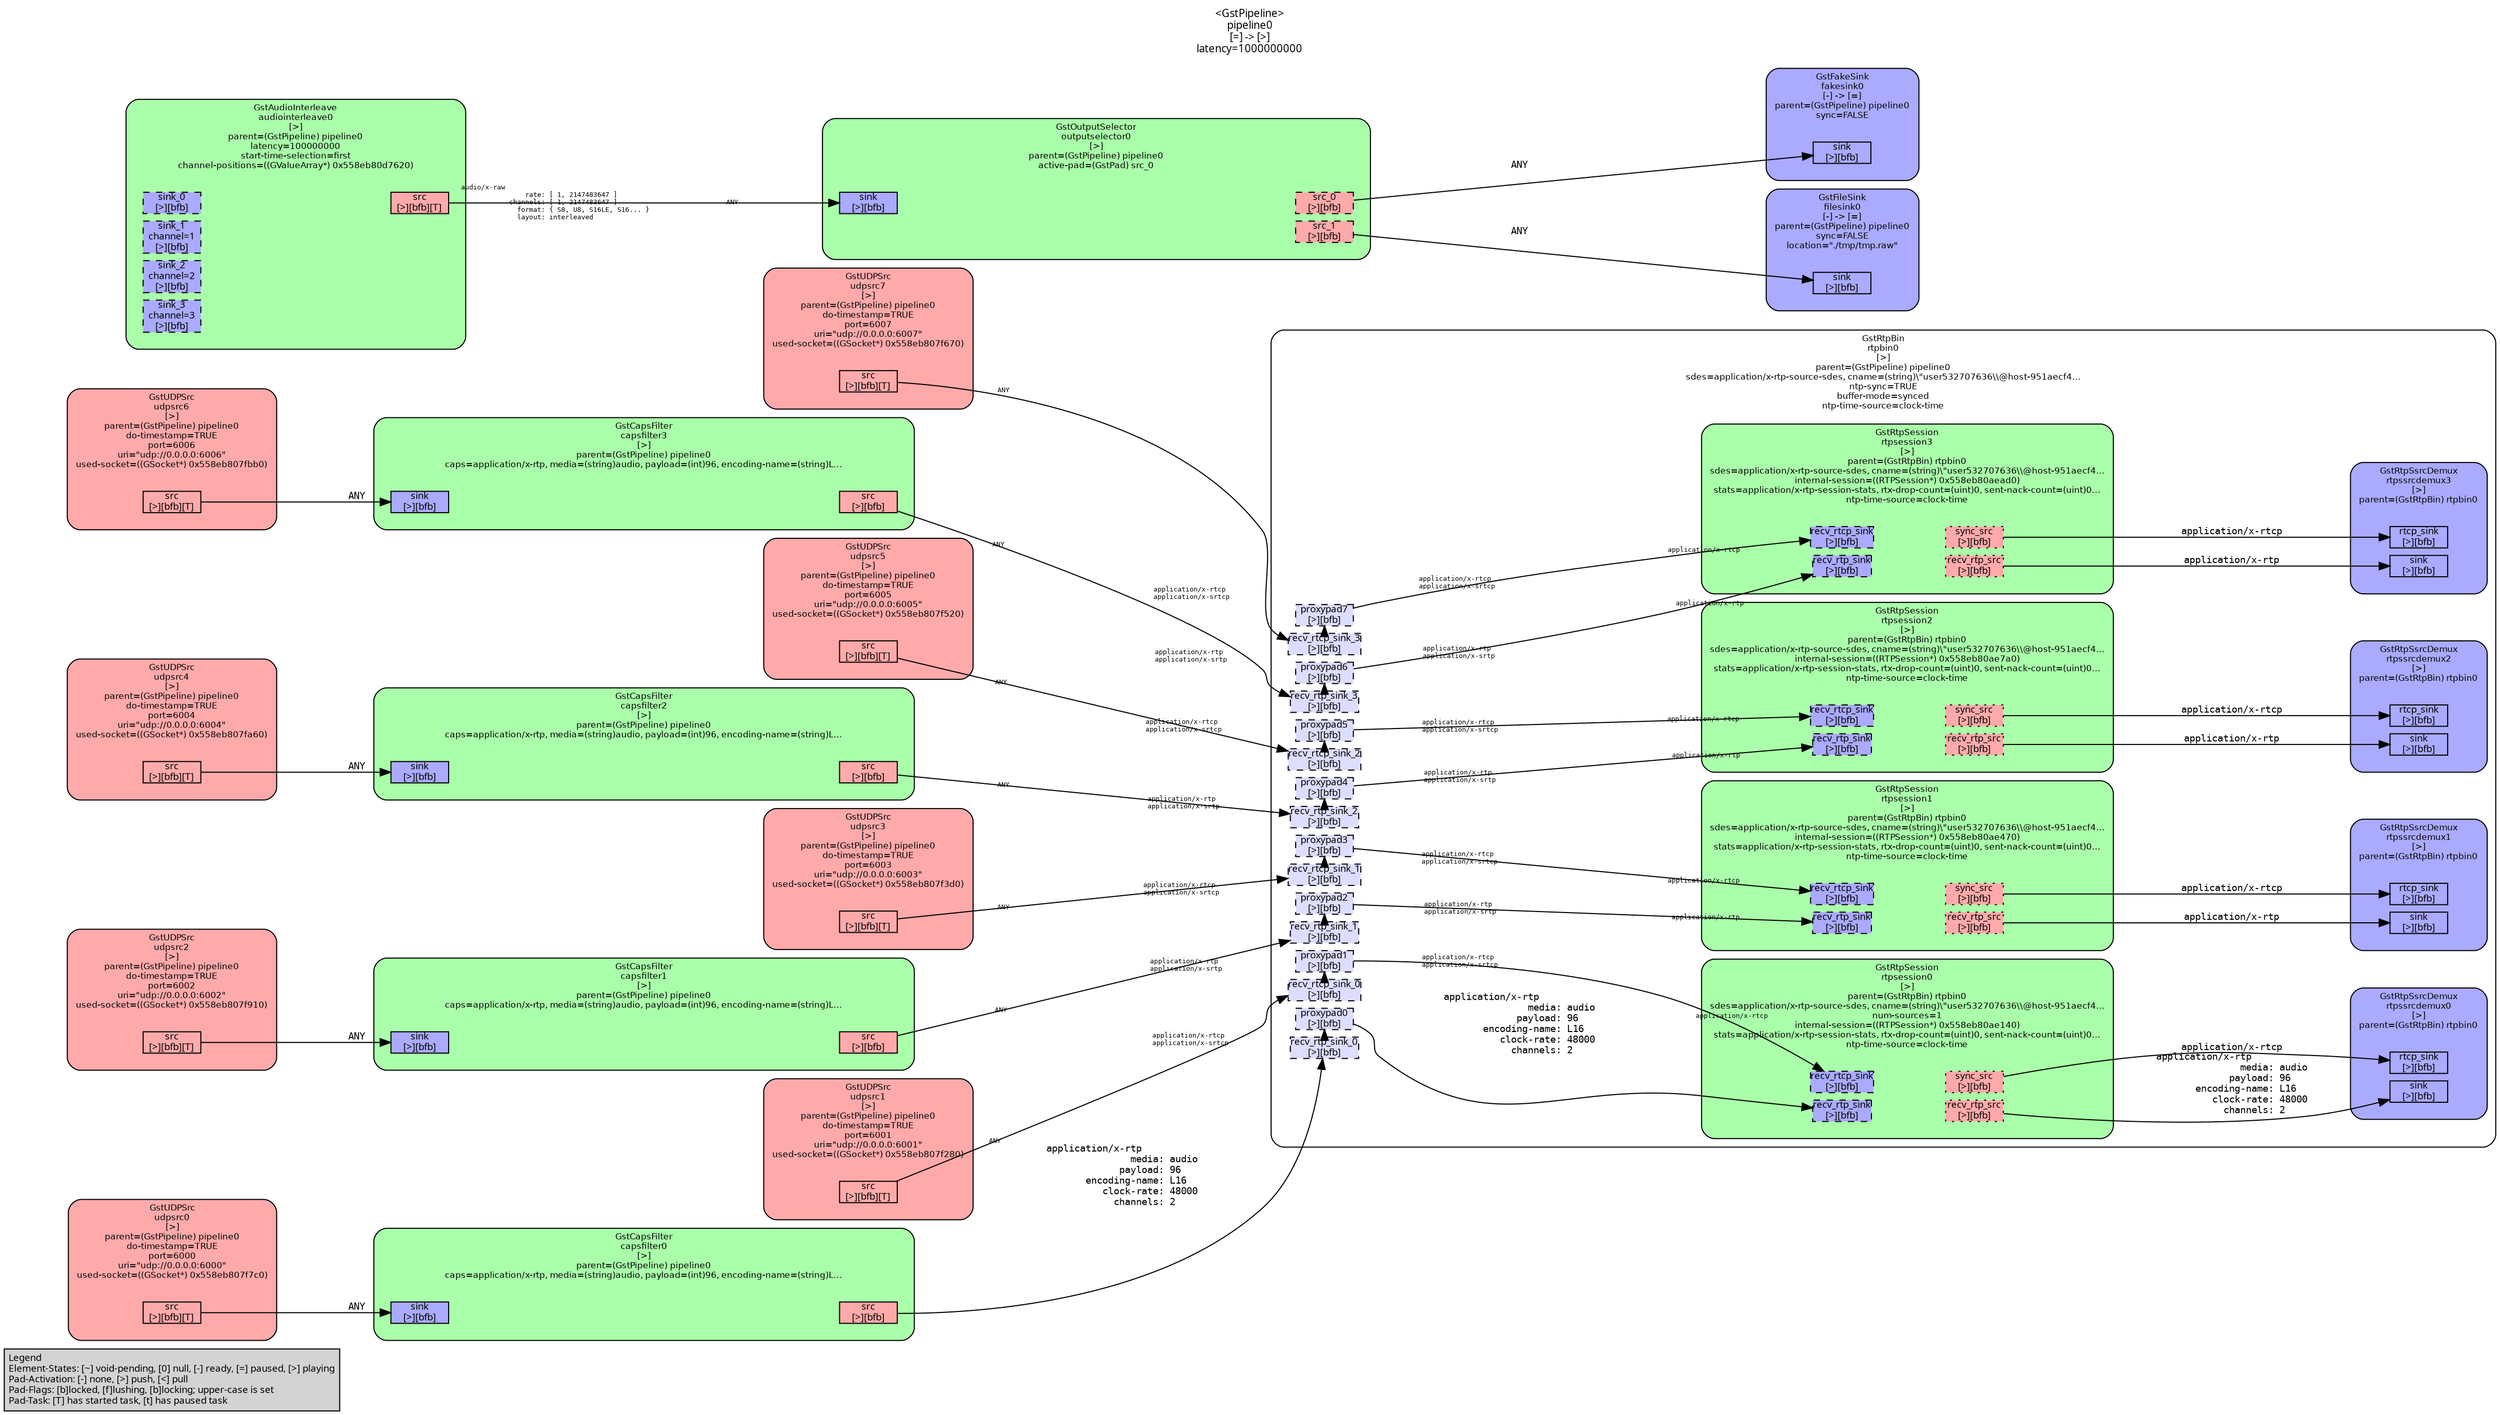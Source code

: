 digraph pipeline {
  rankdir=LR;
  fontname="sans";
  fontsize="10";
  labelloc=t;
  nodesep=.1;
  ranksep=.2;
  label="<GstPipeline>\npipeline0\n[=] -> [>]\nlatency=1000000000";
  node [style="filled,rounded", shape=box, fontsize="9", fontname="sans", margin="0.0,0.0"];
  edge [labelfontsize="6", fontsize="9", fontname="monospace"];
  
  legend [
    pos="0,0!",
    margin="0.05,0.05",
    style="filled",
    label="Legend\lElement-States: [~] void-pending, [0] null, [-] ready, [=] paused, [>] playing\lPad-Activation: [-] none, [>] push, [<] pull\lPad-Flags: [b]locked, [f]lushing, [b]locking; upper-case is set\lPad-Task: [T] has started task, [t] has paused task\l",
  ];
  subgraph cluster_udpsrc7_0x558eb80c5de0 {
    fontname="Bitstream Vera Sans";
    fontsize="8";
    style="filled,rounded";
    color=black;
    label="GstUDPSrc\nudpsrc7\n[>]\nparent=(GstPipeline) pipeline0\ndo-timestamp=TRUE\nport=6007\nuri=\"udp://0.0.0.0:6007\"\nused-socket=((GSocket*) 0x558eb807f670)";
    subgraph cluster_udpsrc7_0x558eb80c5de0_src {
      label="";
      style="invis";
      udpsrc7_0x558eb80c5de0_src_0x558eb80c1b70 [color=black, fillcolor="#ffaaaa", label="src\n[>][bfb][T]", height="0.2", style="filled,solid"];
    }

    fillcolor="#ffaaaa";
  }

  udpsrc7_0x558eb80c5de0_src_0x558eb80c1b70 -> rtpbin0_0x558eb80920f0_recv_rtcp_sink_3_0x558eb80b7160 [labeldistance="10", labelangle="0", label="                                                  ", taillabel="ANY", headlabel="application/x-rtcp\lapplication/x-srtcp\l"]
  subgraph cluster_udpsrc6_0x558eb80c56f0 {
    fontname="Bitstream Vera Sans";
    fontsize="8";
    style="filled,rounded";
    color=black;
    label="GstUDPSrc\nudpsrc6\n[>]\nparent=(GstPipeline) pipeline0\ndo-timestamp=TRUE\nport=6006\nuri=\"udp://0.0.0.0:6006\"\nused-socket=((GSocket*) 0x558eb807fbb0)";
    subgraph cluster_udpsrc6_0x558eb80c56f0_src {
      label="";
      style="invis";
      udpsrc6_0x558eb80c56f0_src_0x558eb80c1930 [color=black, fillcolor="#ffaaaa", label="src\n[>][bfb][T]", height="0.2", style="filled,solid"];
    }

    fillcolor="#ffaaaa";
  }

  udpsrc6_0x558eb80c56f0_src_0x558eb80c1930 -> capsfilter3_0x558eb80a0bc0_sink_0x558eb80c14b0 [label="ANY"]
  subgraph cluster_capsfilter3_0x558eb80a0bc0 {
    fontname="Bitstream Vera Sans";
    fontsize="8";
    style="filled,rounded";
    color=black;
    label="GstCapsFilter\ncapsfilter3\n[>]\nparent=(GstPipeline) pipeline0\ncaps=application/x-rtp, media=(string)audio, payload=(int)96, encoding-name=(string)L…";
    subgraph cluster_capsfilter3_0x558eb80a0bc0_sink {
      label="";
      style="invis";
      capsfilter3_0x558eb80a0bc0_sink_0x558eb80c14b0 [color=black, fillcolor="#aaaaff", label="sink\n[>][bfb]", height="0.2", style="filled,solid"];
    }

    subgraph cluster_capsfilter3_0x558eb80a0bc0_src {
      label="";
      style="invis";
      capsfilter3_0x558eb80a0bc0_src_0x558eb80c16f0 [color=black, fillcolor="#ffaaaa", label="src\n[>][bfb]", height="0.2", style="filled,solid"];
    }

    capsfilter3_0x558eb80a0bc0_sink_0x558eb80c14b0 -> capsfilter3_0x558eb80a0bc0_src_0x558eb80c16f0 [style="invis"];
    fillcolor="#aaffaa";
  }

  capsfilter3_0x558eb80a0bc0_src_0x558eb80c16f0 -> rtpbin0_0x558eb80920f0_recv_rtp_sink_3_0x558eb80b6ef0 [labeldistance="10", labelangle="0", label="                                                  ", taillabel="ANY", headlabel="application/x-rtp\lapplication/x-srtp\l"]
  subgraph cluster_udpsrc5_0x558eb80bfa00 {
    fontname="Bitstream Vera Sans";
    fontsize="8";
    style="filled,rounded";
    color=black;
    label="GstUDPSrc\nudpsrc5\n[>]\nparent=(GstPipeline) pipeline0\ndo-timestamp=TRUE\nport=6005\nuri=\"udp://0.0.0.0:6005\"\nused-socket=((GSocket*) 0x558eb807f520)";
    subgraph cluster_udpsrc5_0x558eb80bfa00_src {
      label="";
      style="invis";
      udpsrc5_0x558eb80bfa00_src_0x558eb80c04f0 [color=black, fillcolor="#ffaaaa", label="src\n[>][bfb][T]", height="0.2", style="filled,solid"];
    }

    fillcolor="#ffaaaa";
  }

  udpsrc5_0x558eb80bfa00_src_0x558eb80c04f0 -> rtpbin0_0x558eb80920f0_recv_rtcp_sink_2_0x558eb80b6c80 [labeldistance="10", labelangle="0", label="                                                  ", taillabel="ANY", headlabel="application/x-rtcp\lapplication/x-srtcp\l"]
  subgraph cluster_udpsrc4_0x558eb80bf2d0 {
    fontname="Bitstream Vera Sans";
    fontsize="8";
    style="filled,rounded";
    color=black;
    label="GstUDPSrc\nudpsrc4\n[>]\nparent=(GstPipeline) pipeline0\ndo-timestamp=TRUE\nport=6004\nuri=\"udp://0.0.0.0:6004\"\nused-socket=((GSocket*) 0x558eb807fa60)";
    subgraph cluster_udpsrc4_0x558eb80bf2d0_src {
      label="";
      style="invis";
      udpsrc4_0x558eb80bf2d0_src_0x558eb80c02b0 [color=black, fillcolor="#ffaaaa", label="src\n[>][bfb][T]", height="0.2", style="filled,solid"];
    }

    fillcolor="#ffaaaa";
  }

  udpsrc4_0x558eb80bf2d0_src_0x558eb80c02b0 -> capsfilter2_0x558eb80a0880_sink_0x558eb80b3d80 [label="ANY"]
  subgraph cluster_capsfilter2_0x558eb80a0880 {
    fontname="Bitstream Vera Sans";
    fontsize="8";
    style="filled,rounded";
    color=black;
    label="GstCapsFilter\ncapsfilter2\n[>]\nparent=(GstPipeline) pipeline0\ncaps=application/x-rtp, media=(string)audio, payload=(int)96, encoding-name=(string)L…";
    subgraph cluster_capsfilter2_0x558eb80a0880_sink {
      label="";
      style="invis";
      capsfilter2_0x558eb80a0880_sink_0x558eb80b3d80 [color=black, fillcolor="#aaaaff", label="sink\n[>][bfb]", height="0.2", style="filled,solid"];
    }

    subgraph cluster_capsfilter2_0x558eb80a0880_src {
      label="";
      style="invis";
      capsfilter2_0x558eb80a0880_src_0x558eb80c0070 [color=black, fillcolor="#ffaaaa", label="src\n[>][bfb]", height="0.2", style="filled,solid"];
    }

    capsfilter2_0x558eb80a0880_sink_0x558eb80b3d80 -> capsfilter2_0x558eb80a0880_src_0x558eb80c0070 [style="invis"];
    fillcolor="#aaffaa";
  }

  capsfilter2_0x558eb80a0880_src_0x558eb80c0070 -> rtpbin0_0x558eb80920f0_recv_rtp_sink_2_0x558eb80b6a10 [labeldistance="10", labelangle="0", label="                                                  ", taillabel="ANY", headlabel="application/x-rtp\lapplication/x-srtp\l"]
  subgraph cluster_udpsrc3_0x558eb80ba190 {
    fontname="Bitstream Vera Sans";
    fontsize="8";
    style="filled,rounded";
    color=black;
    label="GstUDPSrc\nudpsrc3\n[>]\nparent=(GstPipeline) pipeline0\ndo-timestamp=TRUE\nport=6003\nuri=\"udp://0.0.0.0:6003\"\nused-socket=((GSocket*) 0x558eb807f3d0)";
    subgraph cluster_udpsrc3_0x558eb80ba190_src {
      label="";
      style="invis";
      udpsrc3_0x558eb80ba190_src_0x558eb80b2dc0 [color=black, fillcolor="#ffaaaa", label="src\n[>][bfb][T]", height="0.2", style="filled,solid"];
    }

    fillcolor="#ffaaaa";
  }

  udpsrc3_0x558eb80ba190_src_0x558eb80b2dc0 -> rtpbin0_0x558eb80920f0_recv_rtcp_sink_1_0x558eb80b67a0 [labeldistance="10", labelangle="0", label="                                                  ", taillabel="ANY", headlabel="application/x-rtcp\lapplication/x-srtcp\l"]
  subgraph cluster_udpsrc2_0x558eb80b9aa0 {
    fontname="Bitstream Vera Sans";
    fontsize="8";
    style="filled,rounded";
    color=black;
    label="GstUDPSrc\nudpsrc2\n[>]\nparent=(GstPipeline) pipeline0\ndo-timestamp=TRUE\nport=6002\nuri=\"udp://0.0.0.0:6002\"\nused-socket=((GSocket*) 0x558eb807f910)";
    subgraph cluster_udpsrc2_0x558eb80b9aa0_src {
      label="";
      style="invis";
      udpsrc2_0x558eb80b9aa0_src_0x558eb80b2b80 [color=black, fillcolor="#ffaaaa", label="src\n[>][bfb][T]", height="0.2", style="filled,solid"];
    }

    fillcolor="#ffaaaa";
  }

  udpsrc2_0x558eb80b9aa0_src_0x558eb80b2b80 -> capsfilter1_0x558eb80a0540_sink_0x558eb80b2700 [label="ANY"]
  subgraph cluster_capsfilter1_0x558eb80a0540 {
    fontname="Bitstream Vera Sans";
    fontsize="8";
    style="filled,rounded";
    color=black;
    label="GstCapsFilter\ncapsfilter1\n[>]\nparent=(GstPipeline) pipeline0\ncaps=application/x-rtp, media=(string)audio, payload=(int)96, encoding-name=(string)L…";
    subgraph cluster_capsfilter1_0x558eb80a0540_sink {
      label="";
      style="invis";
      capsfilter1_0x558eb80a0540_sink_0x558eb80b2700 [color=black, fillcolor="#aaaaff", label="sink\n[>][bfb]", height="0.2", style="filled,solid"];
    }

    subgraph cluster_capsfilter1_0x558eb80a0540_src {
      label="";
      style="invis";
      capsfilter1_0x558eb80a0540_src_0x558eb80b2940 [color=black, fillcolor="#ffaaaa", label="src\n[>][bfb]", height="0.2", style="filled,solid"];
    }

    capsfilter1_0x558eb80a0540_sink_0x558eb80b2700 -> capsfilter1_0x558eb80a0540_src_0x558eb80b2940 [style="invis"];
    fillcolor="#aaffaa";
  }

  capsfilter1_0x558eb80a0540_src_0x558eb80b2940 -> rtpbin0_0x558eb80920f0_recv_rtp_sink_1_0x558eb80b6530 [labeldistance="10", labelangle="0", label="                                                  ", taillabel="ANY", headlabel="application/x-rtp\lapplication/x-srtp\l"]
  subgraph cluster_udpsrc1_0x558eb80a4e20 {
    fontname="Bitstream Vera Sans";
    fontsize="8";
    style="filled,rounded";
    color=black;
    label="GstUDPSrc\nudpsrc1\n[>]\nparent=(GstPipeline) pipeline0\ndo-timestamp=TRUE\nport=6001\nuri=\"udp://0.0.0.0:6001\"\nused-socket=((GSocket*) 0x558eb807f280)";
    subgraph cluster_udpsrc1_0x558eb80a4e20_src {
      label="";
      style="invis";
      udpsrc1_0x558eb80a4e20_src_0x558eb807b6d0 [color=black, fillcolor="#ffaaaa", label="src\n[>][bfb][T]", height="0.2", style="filled,solid"];
    }

    fillcolor="#ffaaaa";
  }

  udpsrc1_0x558eb80a4e20_src_0x558eb807b6d0 -> rtpbin0_0x558eb80920f0_recv_rtcp_sink_0_0x558eb80b62c0 [labeldistance="10", labelangle="0", label="                                                  ", taillabel="ANY", headlabel="application/x-rtcp\lapplication/x-srtcp\l"]
  subgraph cluster_udpsrc0_0x558eb80a48d0 {
    fontname="Bitstream Vera Sans";
    fontsize="8";
    style="filled,rounded";
    color=black;
    label="GstUDPSrc\nudpsrc0\n[>]\nparent=(GstPipeline) pipeline0\ndo-timestamp=TRUE\nport=6000\nuri=\"udp://0.0.0.0:6000\"\nused-socket=((GSocket*) 0x558eb807f7c0)";
    subgraph cluster_udpsrc0_0x558eb80a48d0_src {
      label="";
      style="invis";
      udpsrc0_0x558eb80a48d0_src_0x558eb807b490 [color=black, fillcolor="#ffaaaa", label="src\n[>][bfb][T]", height="0.2", style="filled,solid"];
    }

    fillcolor="#ffaaaa";
  }

  udpsrc0_0x558eb80a48d0_src_0x558eb807b490 -> capsfilter0_0x558eb80a0200_sink_0x558eb807b010 [label="ANY"]
  subgraph cluster_capsfilter0_0x558eb80a0200 {
    fontname="Bitstream Vera Sans";
    fontsize="8";
    style="filled,rounded";
    color=black;
    label="GstCapsFilter\ncapsfilter0\n[>]\nparent=(GstPipeline) pipeline0\ncaps=application/x-rtp, media=(string)audio, payload=(int)96, encoding-name=(string)L…";
    subgraph cluster_capsfilter0_0x558eb80a0200_sink {
      label="";
      style="invis";
      capsfilter0_0x558eb80a0200_sink_0x558eb807b010 [color=black, fillcolor="#aaaaff", label="sink\n[>][bfb]", height="0.2", style="filled,solid"];
    }

    subgraph cluster_capsfilter0_0x558eb80a0200_src {
      label="";
      style="invis";
      capsfilter0_0x558eb80a0200_src_0x558eb807b250 [color=black, fillcolor="#ffaaaa", label="src\n[>][bfb]", height="0.2", style="filled,solid"];
    }

    capsfilter0_0x558eb80a0200_sink_0x558eb807b010 -> capsfilter0_0x558eb80a0200_src_0x558eb807b250 [style="invis"];
    fillcolor="#aaffaa";
  }

  capsfilter0_0x558eb80a0200_src_0x558eb807b250 -> rtpbin0_0x558eb80920f0_recv_rtp_sink_0_0x558eb80b6050 [label="application/x-rtp\l               media: audio\l             payload: 96\l       encoding-name: L16\l          clock-rate: 48000\l            channels: 2\l"]
  subgraph cluster_filesink0_0x558eb80991e0 {
    fontname="Bitstream Vera Sans";
    fontsize="8";
    style="filled,rounded";
    color=black;
    label="GstFileSink\nfilesink0\n[-] -> [=]\nparent=(GstPipeline) pipeline0\nsync=FALSE\nlocation=\"./tmp/tmp.raw\"";
    subgraph cluster_filesink0_0x558eb80991e0_sink {
      label="";
      style="invis";
      filesink0_0x558eb80991e0_sink_0x558eb807a4d0 [color=black, fillcolor="#aaaaff", label="sink\n[>][bfb]", height="0.2", style="filled,solid"];
    }

    fillcolor="#aaaaff";
  }

  subgraph cluster_fakesink0_0x558eb809bd20 {
    fontname="Bitstream Vera Sans";
    fontsize="8";
    style="filled,rounded";
    color=black;
    label="GstFakeSink\nfakesink0\n[-] -> [=]\nparent=(GstPipeline) pipeline0\nsync=FALSE";
    subgraph cluster_fakesink0_0x558eb809bd20_sink {
      label="";
      style="invis";
      fakesink0_0x558eb809bd20_sink_0x558eb807a950 [color=black, fillcolor="#aaaaff", label="sink\n[>][bfb]", height="0.2", style="filled,solid"];
    }

    fillcolor="#aaaaff";
  }

  subgraph cluster_outputselector0_0x558eb809a060 {
    fontname="Bitstream Vera Sans";
    fontsize="8";
    style="filled,rounded";
    color=black;
    label="GstOutputSelector\noutputselector0\n[>]\nparent=(GstPipeline) pipeline0\nactive-pad=(GstPad) src_0";
    subgraph cluster_outputselector0_0x558eb809a060_sink {
      label="";
      style="invis";
      outputselector0_0x558eb809a060_sink_0x558eb807a710 [color=black, fillcolor="#aaaaff", label="sink\n[>][bfb]", height="0.2", style="filled,solid"];
    }

    subgraph cluster_outputselector0_0x558eb809a060_src {
      label="";
      style="invis";
      outputselector0_0x558eb809a060_src_0_0x558eb807ab90 [color=black, fillcolor="#ffaaaa", label="src_0\n[>][bfb]", height="0.2", style="filled,dashed"];
      outputselector0_0x558eb809a060_src_1_0x558eb807add0 [color=black, fillcolor="#ffaaaa", label="src_1\n[>][bfb]", height="0.2", style="filled,dashed"];
    }

    outputselector0_0x558eb809a060_sink_0x558eb807a710 -> outputselector0_0x558eb809a060_src_0_0x558eb807ab90 [style="invis"];
    fillcolor="#aaffaa";
  }

  outputselector0_0x558eb809a060_src_0_0x558eb807ab90 -> fakesink0_0x558eb809bd20_sink_0x558eb807a950 [label="ANY"]
  outputselector0_0x558eb809a060_src_1_0x558eb807add0 -> filesink0_0x558eb80991e0_sink_0x558eb807a4d0 [label="ANY"]
  subgraph cluster_audiointerleave0_0x558eb808b0e0 {
    fontname="Bitstream Vera Sans";
    fontsize="8";
    style="filled,rounded";
    color=black;
    label="GstAudioInterleave\naudiointerleave0\n[>]\nparent=(GstPipeline) pipeline0\nlatency=100000000\nstart-time-selection=first\nchannel-positions=((GValueArray*) 0x558eb80d7620)";
    subgraph cluster_audiointerleave0_0x558eb808b0e0_sink {
      label="";
      style="invis";
      audiointerleave0_0x558eb808b0e0_sink_0_0x558eb80b8e30 [color=black, fillcolor="#aaaaff", label="sink_0\n[>][bfb]", height="0.2", style="filled,dashed"];
      audiointerleave0_0x558eb808b0e0_sink_1_0x558eb80be020 [color=black, fillcolor="#aaaaff", label="sink_1\nchannel=1\n[>][bfb]", height="0.2", style="filled,dashed"];
      audiointerleave0_0x558eb808b0e0_sink_2_0x558eb80c4c10 [color=black, fillcolor="#aaaaff", label="sink_2\nchannel=2\n[>][bfb]", height="0.2", style="filled,dashed"];
      audiointerleave0_0x558eb808b0e0_sink_3_0x558eb80cc120 [color=black, fillcolor="#aaaaff", label="sink_3\nchannel=3\n[>][bfb]", height="0.2", style="filled,dashed"];
    }

    subgraph cluster_audiointerleave0_0x558eb808b0e0_src {
      label="";
      style="invis";
      audiointerleave0_0x558eb808b0e0_src_0x558eb807a290 [color=black, fillcolor="#ffaaaa", label="src\n[>][bfb][T]", height="0.2", style="filled,solid"];
    }

    audiointerleave0_0x558eb808b0e0_sink_0_0x558eb80b8e30 -> audiointerleave0_0x558eb808b0e0_src_0x558eb807a290 [style="invis"];
    fillcolor="#aaffaa";
  }

  audiointerleave0_0x558eb808b0e0_src_0x558eb807a290 -> outputselector0_0x558eb809a060_sink_0x558eb807a710 [labeldistance="10", labelangle="0", label="                                                  ", taillabel="audio/x-raw\l                rate: [ 1, 2147483647 ]\l            channels: [ 1, 2147483647 ]\l              format: { S8, U8, S16LE, S16... }\l              layout: interleaved\l", headlabel="ANY"]
  subgraph cluster_rtpbin0_0x558eb80920f0 {
    fontname="Bitstream Vera Sans";
    fontsize="8";
    style="filled,rounded";
    color=black;
    label="GstRtpBin\nrtpbin0\n[>]\nparent=(GstPipeline) pipeline0\nsdes=application/x-rtp-source-sdes, cname=(string)\\\"user532707636\\\\@host-951aecf4…\nntp-sync=TRUE\nbuffer-mode=synced\nntp-time-source=clock-time";
    subgraph cluster_rtpbin0_0x558eb80920f0_sink {
      label="";
      style="invis";
      _proxypad0_0x558eb8092330 [color=black, fillcolor="#ddddff", label="proxypad0\n[>][bfb]", height="0.2", style="filled,dashed"];
    rtpbin0_0x558eb80920f0_recv_rtp_sink_0_0x558eb80b6050 -> _proxypad0_0x558eb8092330 [style=dashed, minlen=0]
      rtpbin0_0x558eb80920f0_recv_rtp_sink_0_0x558eb80b6050 [color=black, fillcolor="#ddddff", label="recv_rtp_sink_0\n[>][bfb]", height="0.2", style="filled,dashed"];
      _proxypad1_0x558eb8092580 [color=black, fillcolor="#ddddff", label="proxypad1\n[>][bfb]", height="0.2", style="filled,dashed"];
    rtpbin0_0x558eb80920f0_recv_rtcp_sink_0_0x558eb80b62c0 -> _proxypad1_0x558eb8092580 [style=dashed, minlen=0]
      rtpbin0_0x558eb80920f0_recv_rtcp_sink_0_0x558eb80b62c0 [color=black, fillcolor="#ddddff", label="recv_rtcp_sink_0\n[>][bfb]", height="0.2", style="filled,dashed"];
      _proxypad2_0x558eb80927d0 [color=black, fillcolor="#ddddff", label="proxypad2\n[>][bfb]", height="0.2", style="filled,dashed"];
    rtpbin0_0x558eb80920f0_recv_rtp_sink_1_0x558eb80b6530 -> _proxypad2_0x558eb80927d0 [style=dashed, minlen=0]
      rtpbin0_0x558eb80920f0_recv_rtp_sink_1_0x558eb80b6530 [color=black, fillcolor="#ddddff", label="recv_rtp_sink_1\n[>][bfb]", height="0.2", style="filled,dashed"];
      _proxypad3_0x558eb8092a20 [color=black, fillcolor="#ddddff", label="proxypad3\n[>][bfb]", height="0.2", style="filled,dashed"];
    rtpbin0_0x558eb80920f0_recv_rtcp_sink_1_0x558eb80b67a0 -> _proxypad3_0x558eb8092a20 [style=dashed, minlen=0]
      rtpbin0_0x558eb80920f0_recv_rtcp_sink_1_0x558eb80b67a0 [color=black, fillcolor="#ddddff", label="recv_rtcp_sink_1\n[>][bfb]", height="0.2", style="filled,dashed"];
      _proxypad4_0x558eb8092c70 [color=black, fillcolor="#ddddff", label="proxypad4\n[>][bfb]", height="0.2", style="filled,dashed"];
    rtpbin0_0x558eb80920f0_recv_rtp_sink_2_0x558eb80b6a10 -> _proxypad4_0x558eb8092c70 [style=dashed, minlen=0]
      rtpbin0_0x558eb80920f0_recv_rtp_sink_2_0x558eb80b6a10 [color=black, fillcolor="#ddddff", label="recv_rtp_sink_2\n[>][bfb]", height="0.2", style="filled,dashed"];
      _proxypad5_0x558eb8092ec0 [color=black, fillcolor="#ddddff", label="proxypad5\n[>][bfb]", height="0.2", style="filled,dashed"];
    rtpbin0_0x558eb80920f0_recv_rtcp_sink_2_0x558eb80b6c80 -> _proxypad5_0x558eb8092ec0 [style=dashed, minlen=0]
      rtpbin0_0x558eb80920f0_recv_rtcp_sink_2_0x558eb80b6c80 [color=black, fillcolor="#ddddff", label="recv_rtcp_sink_2\n[>][bfb]", height="0.2", style="filled,dashed"];
      _proxypad6_0x558eb8093110 [color=black, fillcolor="#ddddff", label="proxypad6\n[>][bfb]", height="0.2", style="filled,dashed"];
    rtpbin0_0x558eb80920f0_recv_rtp_sink_3_0x558eb80b6ef0 -> _proxypad6_0x558eb8093110 [style=dashed, minlen=0]
      rtpbin0_0x558eb80920f0_recv_rtp_sink_3_0x558eb80b6ef0 [color=black, fillcolor="#ddddff", label="recv_rtp_sink_3\n[>][bfb]", height="0.2", style="filled,dashed"];
      _proxypad7_0x558eb8093360 [color=black, fillcolor="#ddddff", label="proxypad7\n[>][bfb]", height="0.2", style="filled,dashed"];
    rtpbin0_0x558eb80920f0_recv_rtcp_sink_3_0x558eb80b7160 -> _proxypad7_0x558eb8093360 [style=dashed, minlen=0]
      rtpbin0_0x558eb80920f0_recv_rtcp_sink_3_0x558eb80b7160 [color=black, fillcolor="#ddddff", label="recv_rtcp_sink_3\n[>][bfb]", height="0.2", style="filled,dashed"];
    }

    fillcolor="#ffffff";
    subgraph cluster_rtpssrcdemux3_0x558eb80b13e0 {
      fontname="Bitstream Vera Sans";
      fontsize="8";
      style="filled,rounded";
      color=black;
      label="GstRtpSsrcDemux\nrtpssrcdemux3\n[>]\nparent=(GstRtpBin) rtpbin0";
      subgraph cluster_rtpssrcdemux3_0x558eb80b13e0_sink {
        label="";
        style="invis";
        rtpssrcdemux3_0x558eb80b13e0_sink_0x558eb80c1db0 [color=black, fillcolor="#aaaaff", label="sink\n[>][bfb]", height="0.2", style="filled,solid"];
        rtpssrcdemux3_0x558eb80b13e0_rtcp_sink_0x558eb80c8040 [color=black, fillcolor="#aaaaff", label="rtcp_sink\n[>][bfb]", height="0.2", style="filled,solid"];
      }

      fillcolor="#aaaaff";
    }

    subgraph cluster_rtpsession3_0x558eb80aa920 {
      fontname="Bitstream Vera Sans";
      fontsize="8";
      style="filled,rounded";
      color=black;
      label="GstRtpSession\nrtpsession3\n[>]\nparent=(GstRtpBin) rtpbin0\nsdes=application/x-rtp-source-sdes, cname=(string)\\\"user532707636\\\\@host-951aecf4…\ninternal-session=((RTPSession*) 0x558eb80aead0)\nstats=application/x-rtp-session-stats, rtx-drop-count=(uint)0, sent-nack-count=(uint)0…\nntp-time-source=clock-time";
      subgraph cluster_rtpsession3_0x558eb80aa920_sink {
        label="";
        style="invis";
        rtpsession3_0x558eb80aa920_recv_rtp_sink_0x558eb80c8280 [color=black, fillcolor="#aaaaff", label="recv_rtp_sink\n[>][bfb]", height="0.2", style="filled,dashed"];
        rtpsession3_0x558eb80aa920_recv_rtcp_sink_0x558eb80c8700 [color=black, fillcolor="#aaaaff", label="recv_rtcp_sink\n[>][bfb]", height="0.2", style="filled,dashed"];
      }

      subgraph cluster_rtpsession3_0x558eb80aa920_src {
        label="";
        style="invis";
        rtpsession3_0x558eb80aa920_recv_rtp_src_0x558eb80c84c0 [color=black, fillcolor="#ffaaaa", label="recv_rtp_src\n[>][bfb]", height="0.2", style="filled,dotted"];
        rtpsession3_0x558eb80aa920_sync_src_0x558eb80c8940 [color=black, fillcolor="#ffaaaa", label="sync_src\n[>][bfb]", height="0.2", style="filled,dotted"];
      }

      rtpsession3_0x558eb80aa920_recv_rtp_sink_0x558eb80c8280 -> rtpsession3_0x558eb80aa920_recv_rtp_src_0x558eb80c84c0 [style="invis"];
      fillcolor="#aaffaa";
    }

    _proxypad6_0x558eb8093110 -> rtpsession3_0x558eb80aa920_recv_rtp_sink_0x558eb80c8280 [labeldistance="10", labelangle="0", label="                                                  ", taillabel="application/x-rtp\lapplication/x-srtp\l", headlabel="application/x-rtp\l"]
    rtpsession3_0x558eb80aa920_recv_rtp_src_0x558eb80c84c0 -> rtpssrcdemux3_0x558eb80b13e0_sink_0x558eb80c1db0 [label="application/x-rtp\l"]
    _proxypad7_0x558eb8093360 -> rtpsession3_0x558eb80aa920_recv_rtcp_sink_0x558eb80c8700 [labeldistance="10", labelangle="0", label="                                                  ", taillabel="application/x-rtcp\lapplication/x-srtcp\l", headlabel="application/x-rtcp\l"]
    rtpsession3_0x558eb80aa920_sync_src_0x558eb80c8940 -> rtpssrcdemux3_0x558eb80b13e0_rtcp_sink_0x558eb80c8040 [label="application/x-rtcp\l"]
    subgraph cluster_rtpssrcdemux2_0x558eb80b12b0 {
      fontname="Bitstream Vera Sans";
      fontsize="8";
      style="filled,rounded";
      color=black;
      label="GstRtpSsrcDemux\nrtpssrcdemux2\n[>]\nparent=(GstRtpBin) rtpbin0";
      subgraph cluster_rtpssrcdemux2_0x558eb80b12b0_sink {
        label="";
        style="invis";
        rtpssrcdemux2_0x558eb80b12b0_sink_0x558eb80c0730 [color=black, fillcolor="#aaaaff", label="sink\n[>][bfb]", height="0.2", style="filled,solid"];
        rtpssrcdemux2_0x558eb80b12b0_rtcp_sink_0x558eb80c0970 [color=black, fillcolor="#aaaaff", label="rtcp_sink\n[>][bfb]", height="0.2", style="filled,solid"];
      }

      fillcolor="#aaaaff";
    }

    subgraph cluster_rtpsession2_0x558eb80aa670 {
      fontname="Bitstream Vera Sans";
      fontsize="8";
      style="filled,rounded";
      color=black;
      label="GstRtpSession\nrtpsession2\n[>]\nparent=(GstRtpBin) rtpbin0\nsdes=application/x-rtp-source-sdes, cname=(string)\\\"user532707636\\\\@host-951aecf4…\ninternal-session=((RTPSession*) 0x558eb80ae7a0)\nstats=application/x-rtp-session-stats, rtx-drop-count=(uint)0, sent-nack-count=(uint)0…\nntp-time-source=clock-time";
      subgraph cluster_rtpsession2_0x558eb80aa670_sink {
        label="";
        style="invis";
        rtpsession2_0x558eb80aa670_recv_rtp_sink_0x558eb80c0bb0 [color=black, fillcolor="#aaaaff", label="recv_rtp_sink\n[>][bfb]", height="0.2", style="filled,dashed"];
        rtpsession2_0x558eb80aa670_recv_rtcp_sink_0x558eb80c1030 [color=black, fillcolor="#aaaaff", label="recv_rtcp_sink\n[>][bfb]", height="0.2", style="filled,dashed"];
      }

      subgraph cluster_rtpsession2_0x558eb80aa670_src {
        label="";
        style="invis";
        rtpsession2_0x558eb80aa670_recv_rtp_src_0x558eb80c0df0 [color=black, fillcolor="#ffaaaa", label="recv_rtp_src\n[>][bfb]", height="0.2", style="filled,dotted"];
        rtpsession2_0x558eb80aa670_sync_src_0x558eb80c1270 [color=black, fillcolor="#ffaaaa", label="sync_src\n[>][bfb]", height="0.2", style="filled,dotted"];
      }

      rtpsession2_0x558eb80aa670_recv_rtp_sink_0x558eb80c0bb0 -> rtpsession2_0x558eb80aa670_recv_rtp_src_0x558eb80c0df0 [style="invis"];
      fillcolor="#aaffaa";
    }

    _proxypad4_0x558eb8092c70 -> rtpsession2_0x558eb80aa670_recv_rtp_sink_0x558eb80c0bb0 [labeldistance="10", labelangle="0", label="                                                  ", taillabel="application/x-rtp\lapplication/x-srtp\l", headlabel="application/x-rtp\l"]
    rtpsession2_0x558eb80aa670_recv_rtp_src_0x558eb80c0df0 -> rtpssrcdemux2_0x558eb80b12b0_sink_0x558eb80c0730 [label="application/x-rtp\l"]
    _proxypad5_0x558eb8092ec0 -> rtpsession2_0x558eb80aa670_recv_rtcp_sink_0x558eb80c1030 [labeldistance="10", labelangle="0", label="                                                  ", taillabel="application/x-rtcp\lapplication/x-srtcp\l", headlabel="application/x-rtcp\l"]
    rtpsession2_0x558eb80aa670_sync_src_0x558eb80c1270 -> rtpssrcdemux2_0x558eb80b12b0_rtcp_sink_0x558eb80c0970 [label="application/x-rtcp\l"]
    subgraph cluster_rtpssrcdemux1_0x558eb80b1180 {
      fontname="Bitstream Vera Sans";
      fontsize="8";
      style="filled,rounded";
      color=black;
      label="GstRtpSsrcDemux\nrtpssrcdemux1\n[>]\nparent=(GstRtpBin) rtpbin0";
      subgraph cluster_rtpssrcdemux1_0x558eb80b1180_sink {
        label="";
        style="invis";
        rtpssrcdemux1_0x558eb80b1180_sink_0x558eb80b3000 [color=black, fillcolor="#aaaaff", label="sink\n[>][bfb]", height="0.2", style="filled,solid"];
        rtpssrcdemux1_0x558eb80b1180_rtcp_sink_0x558eb80b3240 [color=black, fillcolor="#aaaaff", label="rtcp_sink\n[>][bfb]", height="0.2", style="filled,solid"];
      }

      fillcolor="#aaaaff";
    }

    subgraph cluster_rtpsession1_0x558eb80aa3c0 {
      fontname="Bitstream Vera Sans";
      fontsize="8";
      style="filled,rounded";
      color=black;
      label="GstRtpSession\nrtpsession1\n[>]\nparent=(GstRtpBin) rtpbin0\nsdes=application/x-rtp-source-sdes, cname=(string)\\\"user532707636\\\\@host-951aecf4…\ninternal-session=((RTPSession*) 0x558eb80ae470)\nstats=application/x-rtp-session-stats, rtx-drop-count=(uint)0, sent-nack-count=(uint)0…\nntp-time-source=clock-time";
      subgraph cluster_rtpsession1_0x558eb80aa3c0_sink {
        label="";
        style="invis";
        rtpsession1_0x558eb80aa3c0_recv_rtp_sink_0x558eb80b3480 [color=black, fillcolor="#aaaaff", label="recv_rtp_sink\n[>][bfb]", height="0.2", style="filled,dashed"];
        rtpsession1_0x558eb80aa3c0_recv_rtcp_sink_0x558eb80b3900 [color=black, fillcolor="#aaaaff", label="recv_rtcp_sink\n[>][bfb]", height="0.2", style="filled,dashed"];
      }

      subgraph cluster_rtpsession1_0x558eb80aa3c0_src {
        label="";
        style="invis";
        rtpsession1_0x558eb80aa3c0_recv_rtp_src_0x558eb80b36c0 [color=black, fillcolor="#ffaaaa", label="recv_rtp_src\n[>][bfb]", height="0.2", style="filled,dotted"];
        rtpsession1_0x558eb80aa3c0_sync_src_0x558eb80b3b40 [color=black, fillcolor="#ffaaaa", label="sync_src\n[>][bfb]", height="0.2", style="filled,dotted"];
      }

      rtpsession1_0x558eb80aa3c0_recv_rtp_sink_0x558eb80b3480 -> rtpsession1_0x558eb80aa3c0_recv_rtp_src_0x558eb80b36c0 [style="invis"];
      fillcolor="#aaffaa";
    }

    _proxypad2_0x558eb80927d0 -> rtpsession1_0x558eb80aa3c0_recv_rtp_sink_0x558eb80b3480 [labeldistance="10", labelangle="0", label="                                                  ", taillabel="application/x-rtp\lapplication/x-srtp\l", headlabel="application/x-rtp\l"]
    rtpsession1_0x558eb80aa3c0_recv_rtp_src_0x558eb80b36c0 -> rtpssrcdemux1_0x558eb80b1180_sink_0x558eb80b3000 [label="application/x-rtp\l"]
    _proxypad3_0x558eb8092a20 -> rtpsession1_0x558eb80aa3c0_recv_rtcp_sink_0x558eb80b3900 [labeldistance="10", labelangle="0", label="                                                  ", taillabel="application/x-rtcp\lapplication/x-srtcp\l", headlabel="application/x-rtcp\l"]
    rtpsession1_0x558eb80aa3c0_sync_src_0x558eb80b3b40 -> rtpssrcdemux1_0x558eb80b1180_rtcp_sink_0x558eb80b3240 [label="application/x-rtcp\l"]
    subgraph cluster_rtpssrcdemux0_0x558eb80b1050 {
      fontname="Bitstream Vera Sans";
      fontsize="8";
      style="filled,rounded";
      color=black;
      label="GstRtpSsrcDemux\nrtpssrcdemux0\n[>]\nparent=(GstRtpBin) rtpbin0";
      subgraph cluster_rtpssrcdemux0_0x558eb80b1050_sink {
        label="";
        style="invis";
        rtpssrcdemux0_0x558eb80b1050_sink_0x558eb807b910 [color=black, fillcolor="#aaaaff", label="sink\n[>][bfb]", height="0.2", style="filled,solid"];
        rtpssrcdemux0_0x558eb80b1050_rtcp_sink_0x558eb807bb50 [color=black, fillcolor="#aaaaff", label="rtcp_sink\n[>][bfb]", height="0.2", style="filled,solid"];
      }

      fillcolor="#aaaaff";
    }

    subgraph cluster_rtpsession0_0x558eb80aa110 {
      fontname="Bitstream Vera Sans";
      fontsize="8";
      style="filled,rounded";
      color=black;
      label="GstRtpSession\nrtpsession0\n[>]\nparent=(GstRtpBin) rtpbin0\nsdes=application/x-rtp-source-sdes, cname=(string)\\\"user532707636\\\\@host-951aecf4…\nnum-sources=1\ninternal-session=((RTPSession*) 0x558eb80ae140)\nstats=application/x-rtp-session-stats, rtx-drop-count=(uint)0, sent-nack-count=(uint)0…\nntp-time-source=clock-time";
      subgraph cluster_rtpsession0_0x558eb80aa110_sink {
        label="";
        style="invis";
        rtpsession0_0x558eb80aa110_recv_rtp_sink_0x558eb807bd90 [color=black, fillcolor="#aaaaff", label="recv_rtp_sink\n[>][bfb]", height="0.2", style="filled,dashed"];
        rtpsession0_0x558eb80aa110_recv_rtcp_sink_0x558eb80b2280 [color=black, fillcolor="#aaaaff", label="recv_rtcp_sink\n[>][bfb]", height="0.2", style="filled,dashed"];
      }

      subgraph cluster_rtpsession0_0x558eb80aa110_src {
        label="";
        style="invis";
        rtpsession0_0x558eb80aa110_recv_rtp_src_0x558eb80b2040 [color=black, fillcolor="#ffaaaa", label="recv_rtp_src\n[>][bfb]", height="0.2", style="filled,dotted"];
        rtpsession0_0x558eb80aa110_sync_src_0x558eb80b24c0 [color=black, fillcolor="#ffaaaa", label="sync_src\n[>][bfb]", height="0.2", style="filled,dotted"];
      }

      rtpsession0_0x558eb80aa110_recv_rtp_sink_0x558eb807bd90 -> rtpsession0_0x558eb80aa110_recv_rtp_src_0x558eb80b2040 [style="invis"];
      fillcolor="#aaffaa";
    }

    _proxypad0_0x558eb8092330 -> rtpsession0_0x558eb80aa110_recv_rtp_sink_0x558eb807bd90 [label="application/x-rtp\l               media: audio\l             payload: 96\l       encoding-name: L16\l          clock-rate: 48000\l            channels: 2\l"]
    rtpsession0_0x558eb80aa110_recv_rtp_src_0x558eb80b2040 -> rtpssrcdemux0_0x558eb80b1050_sink_0x558eb807b910 [label="application/x-rtp\l               media: audio\l             payload: 96\l       encoding-name: L16\l          clock-rate: 48000\l            channels: 2\l"]
    _proxypad1_0x558eb8092580 -> rtpsession0_0x558eb80aa110_recv_rtcp_sink_0x558eb80b2280 [labeldistance="10", labelangle="0", label="                                                  ", taillabel="application/x-rtcp\lapplication/x-srtcp\l", headlabel="application/x-rtcp\l"]
    rtpsession0_0x558eb80aa110_sync_src_0x558eb80b24c0 -> rtpssrcdemux0_0x558eb80b1050_rtcp_sink_0x558eb807bb50 [label="application/x-rtcp\l"]
  }

}
